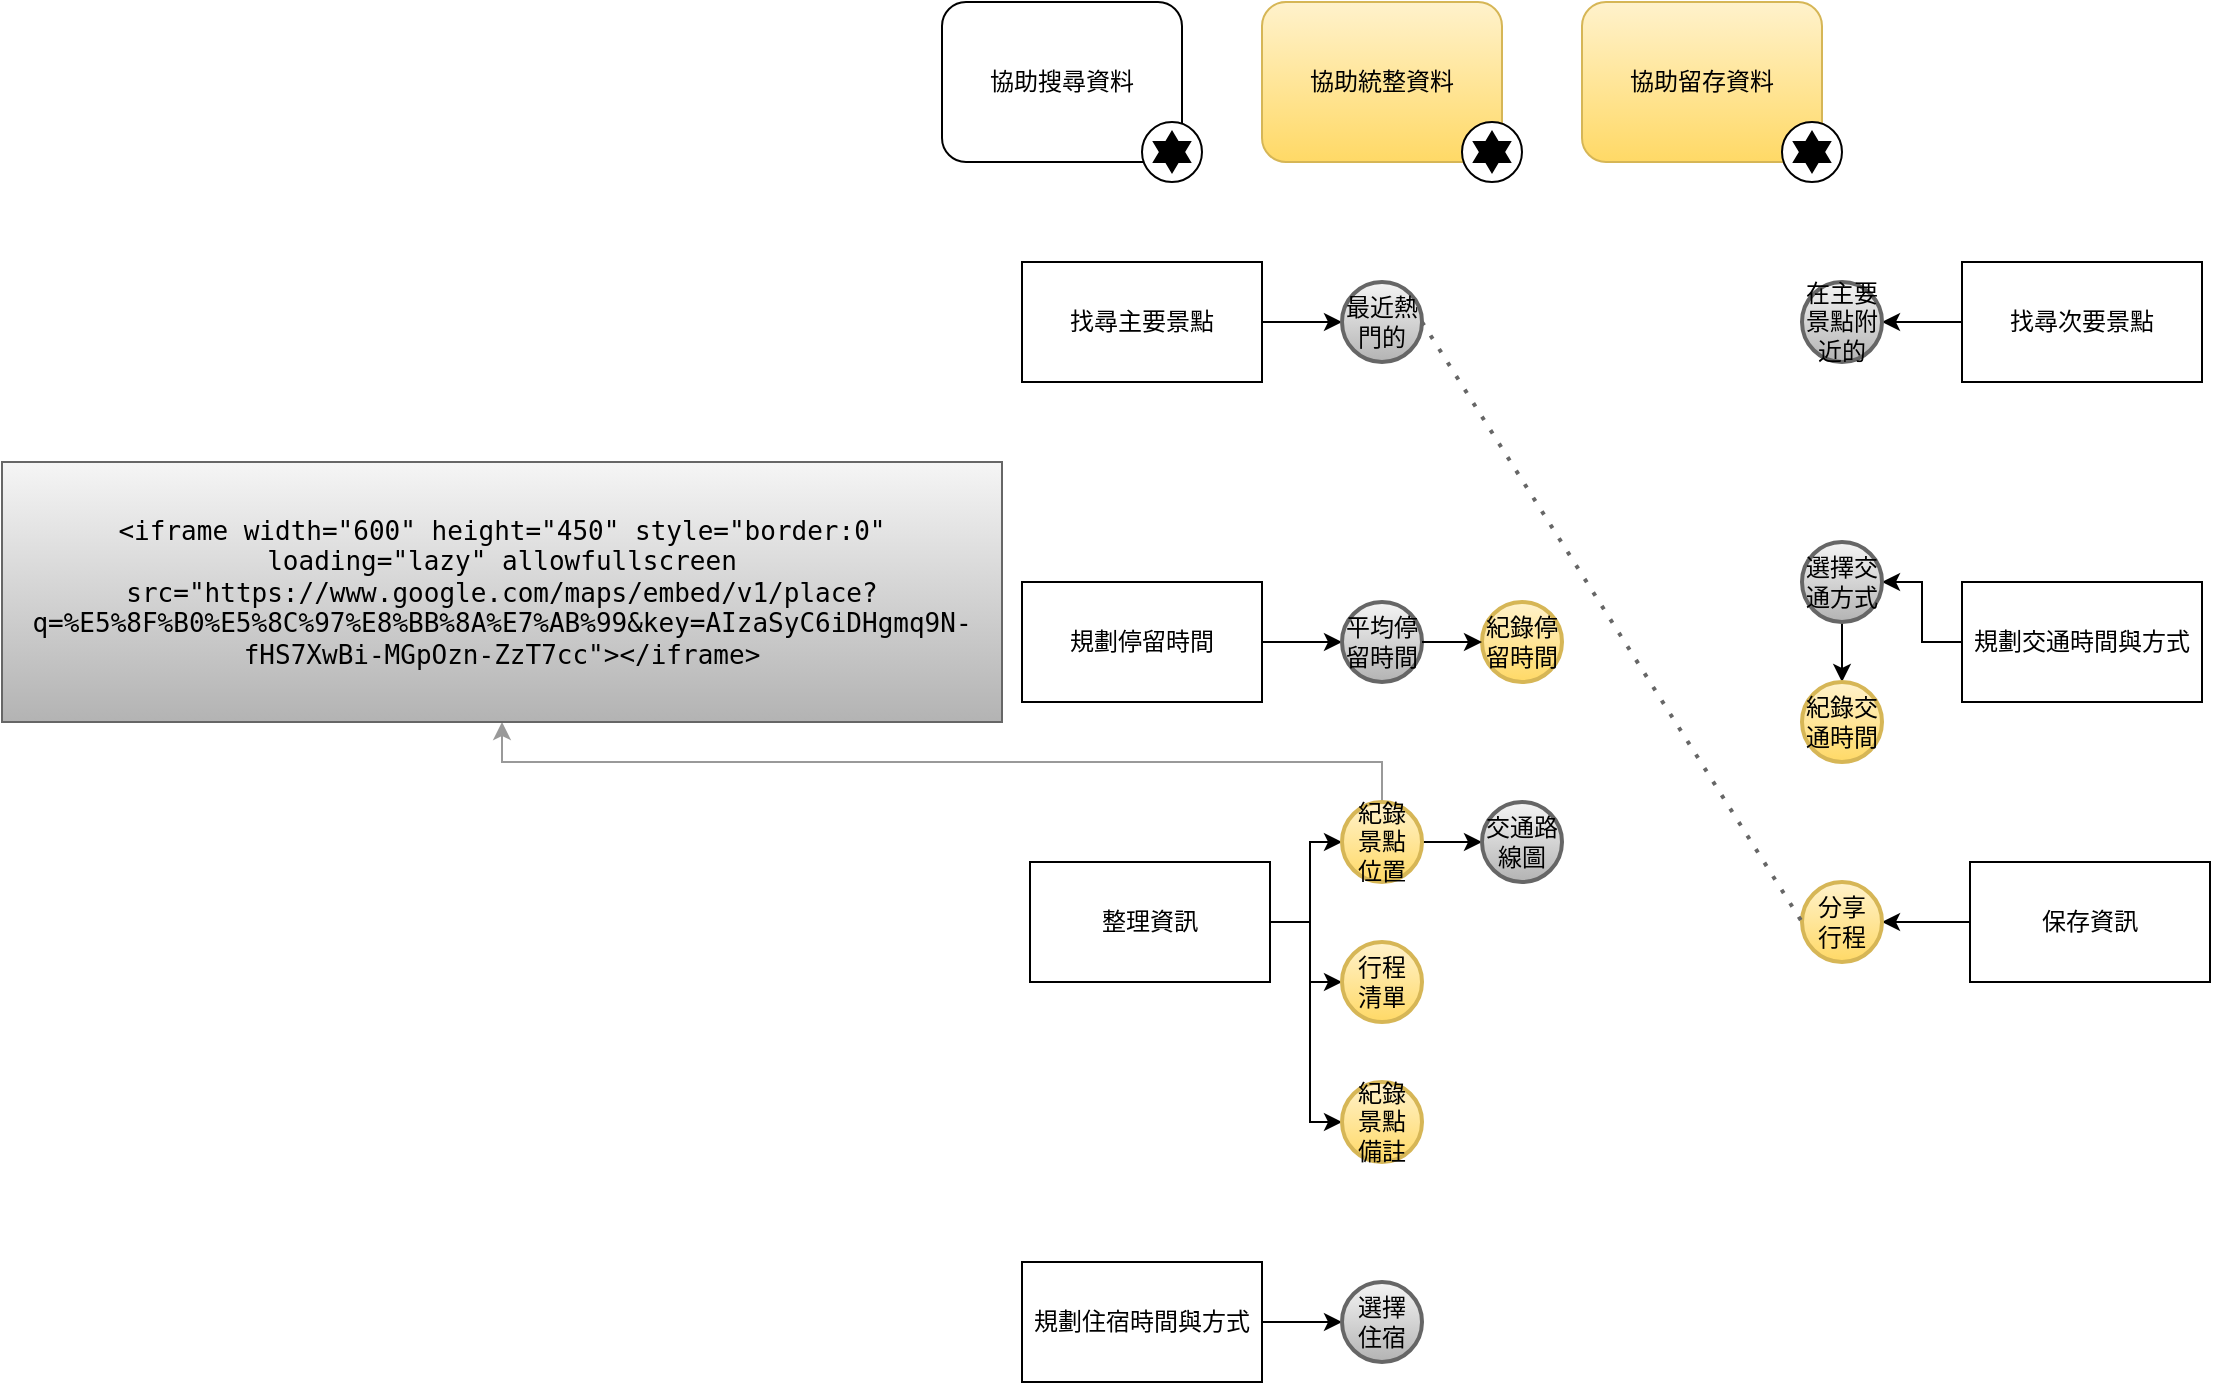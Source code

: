 <mxfile version="14.5.3" type="github">
  <diagram id="CQXvqj19SIkNWi7N2aEj" name="tourist">
    <mxGraphModel dx="2253" dy="803" grid="1" gridSize="10" guides="1" tooltips="1" connect="1" arrows="1" fold="1" page="1" pageScale="1" pageWidth="827" pageHeight="1169" math="0" shadow="0">
      <root>
        <mxCell id="0" />
        <mxCell id="1" parent="0" />
        <mxCell id="wjUkhtjCSzYIzdJLlJuu-33" style="edgeStyle=orthogonalEdgeStyle;rounded=0;orthogonalLoop=1;jettySize=auto;html=1;entryX=0;entryY=0.5;entryDx=0;entryDy=0;entryPerimeter=0;" edge="1" parent="1" source="wjUkhtjCSzYIzdJLlJuu-2" target="wjUkhtjCSzYIzdJLlJuu-32">
          <mxGeometry relative="1" as="geometry">
            <mxPoint x="300" y="170" as="targetPoint" />
          </mxGeometry>
        </mxCell>
        <mxCell id="wjUkhtjCSzYIzdJLlJuu-2" value="找尋主要景點" style="rounded=0;whiteSpace=wrap;html=1;" vertex="1" parent="1">
          <mxGeometry x="150" y="140" width="120" height="60" as="geometry" />
        </mxCell>
        <mxCell id="wjUkhtjCSzYIzdJLlJuu-35" style="edgeStyle=orthogonalEdgeStyle;rounded=0;orthogonalLoop=1;jettySize=auto;html=1;entryX=0;entryY=0.5;entryDx=0;entryDy=0;entryPerimeter=0;" edge="1" parent="1" source="wjUkhtjCSzYIzdJLlJuu-3" target="wjUkhtjCSzYIzdJLlJuu-34">
          <mxGeometry relative="1" as="geometry" />
        </mxCell>
        <mxCell id="wjUkhtjCSzYIzdJLlJuu-3" value="規劃停留時間" style="rounded=0;whiteSpace=wrap;html=1;" vertex="1" parent="1">
          <mxGeometry x="150" y="300" width="120" height="60" as="geometry" />
        </mxCell>
        <mxCell id="wjUkhtjCSzYIzdJLlJuu-38" style="edgeStyle=orthogonalEdgeStyle;rounded=0;orthogonalLoop=1;jettySize=auto;html=1;entryX=1;entryY=0.5;entryDx=0;entryDy=0;entryPerimeter=0;" edge="1" parent="1" source="wjUkhtjCSzYIzdJLlJuu-4" target="wjUkhtjCSzYIzdJLlJuu-36">
          <mxGeometry relative="1" as="geometry" />
        </mxCell>
        <mxCell id="wjUkhtjCSzYIzdJLlJuu-4" value="規劃交通時間與方式" style="rounded=0;whiteSpace=wrap;html=1;" vertex="1" parent="1">
          <mxGeometry x="620" y="300" width="120" height="60" as="geometry" />
        </mxCell>
        <mxCell id="wjUkhtjCSzYIzdJLlJuu-31" style="edgeStyle=orthogonalEdgeStyle;rounded=0;orthogonalLoop=1;jettySize=auto;html=1;entryX=1;entryY=0.5;entryDx=0;entryDy=0;entryPerimeter=0;" edge="1" parent="1" source="wjUkhtjCSzYIzdJLlJuu-5" target="wjUkhtjCSzYIzdJLlJuu-30">
          <mxGeometry relative="1" as="geometry" />
        </mxCell>
        <mxCell id="wjUkhtjCSzYIzdJLlJuu-5" value="找尋次要景點" style="rounded=0;whiteSpace=wrap;html=1;" vertex="1" parent="1">
          <mxGeometry x="620" y="140" width="120" height="60" as="geometry" />
        </mxCell>
        <mxCell id="wjUkhtjCSzYIzdJLlJuu-9" value="" style="group" vertex="1" connectable="0" parent="1">
          <mxGeometry x="110" y="10" width="140" height="100" as="geometry" />
        </mxCell>
        <mxCell id="wjUkhtjCSzYIzdJLlJuu-6" value="協助搜尋資料" style="html=1;whiteSpace=wrap;rounded=1;dropTarget=0;" vertex="1" parent="wjUkhtjCSzYIzdJLlJuu-9">
          <mxGeometry width="120" height="80" as="geometry" />
        </mxCell>
        <mxCell id="wjUkhtjCSzYIzdJLlJuu-8" value="" style="shape=mxgraph.bpmn.shape;html=1;verticalLabelPosition=bottom;labelBackgroundColor=#ffffff;verticalAlign=top;align=center;perimeter=ellipsePerimeter;outlineConnect=0;outline=standard;symbol=star;" vertex="1" parent="wjUkhtjCSzYIzdJLlJuu-9">
          <mxGeometry x="100" y="60" width="30" height="30" as="geometry" />
        </mxCell>
        <mxCell id="wjUkhtjCSzYIzdJLlJuu-10" value="" style="group;fillColor=none;" vertex="1" connectable="0" parent="1">
          <mxGeometry x="270" y="10" width="140" height="100" as="geometry" />
        </mxCell>
        <mxCell id="wjUkhtjCSzYIzdJLlJuu-11" value="協助統整資料" style="html=1;whiteSpace=wrap;rounded=1;dropTarget=0;gradientColor=#ffd966;fillColor=#fff2cc;strokeColor=#d6b656;" vertex="1" parent="wjUkhtjCSzYIzdJLlJuu-10">
          <mxGeometry width="120" height="80" as="geometry" />
        </mxCell>
        <mxCell id="wjUkhtjCSzYIzdJLlJuu-12" value="" style="shape=mxgraph.bpmn.shape;html=1;verticalLabelPosition=bottom;labelBackgroundColor=#ffffff;verticalAlign=top;align=center;perimeter=ellipsePerimeter;outlineConnect=0;outline=standard;symbol=star;" vertex="1" parent="wjUkhtjCSzYIzdJLlJuu-10">
          <mxGeometry x="100" y="60" width="30" height="30" as="geometry" />
        </mxCell>
        <mxCell id="wjUkhtjCSzYIzdJLlJuu-13" value="" style="group;fillColor=none;" vertex="1" connectable="0" parent="1">
          <mxGeometry x="430" y="10" width="140" height="100" as="geometry" />
        </mxCell>
        <mxCell id="wjUkhtjCSzYIzdJLlJuu-14" value="協助留存資料" style="html=1;whiteSpace=wrap;rounded=1;dropTarget=0;gradientColor=#ffd966;fillColor=#fff2cc;strokeColor=#d6b656;" vertex="1" parent="wjUkhtjCSzYIzdJLlJuu-13">
          <mxGeometry width="120" height="80" as="geometry" />
        </mxCell>
        <mxCell id="wjUkhtjCSzYIzdJLlJuu-15" value="" style="shape=mxgraph.bpmn.shape;html=1;verticalLabelPosition=bottom;labelBackgroundColor=#ffffff;verticalAlign=top;align=center;perimeter=ellipsePerimeter;outlineConnect=0;outline=standard;symbol=star;" vertex="1" parent="wjUkhtjCSzYIzdJLlJuu-13">
          <mxGeometry x="100" y="60" width="30" height="30" as="geometry" />
        </mxCell>
        <mxCell id="wjUkhtjCSzYIzdJLlJuu-41" style="edgeStyle=orthogonalEdgeStyle;rounded=0;orthogonalLoop=1;jettySize=auto;html=1;entryX=0;entryY=0.5;entryDx=0;entryDy=0;entryPerimeter=0;" edge="1" parent="1" source="wjUkhtjCSzYIzdJLlJuu-26" target="wjUkhtjCSzYIzdJLlJuu-40">
          <mxGeometry relative="1" as="geometry" />
        </mxCell>
        <mxCell id="wjUkhtjCSzYIzdJLlJuu-43" style="edgeStyle=orthogonalEdgeStyle;rounded=0;orthogonalLoop=1;jettySize=auto;html=1;entryX=0;entryY=0.5;entryDx=0;entryDy=0;entryPerimeter=0;" edge="1" parent="1" source="wjUkhtjCSzYIzdJLlJuu-26" target="wjUkhtjCSzYIzdJLlJuu-42">
          <mxGeometry relative="1" as="geometry" />
        </mxCell>
        <mxCell id="wjUkhtjCSzYIzdJLlJuu-53" style="edgeStyle=orthogonalEdgeStyle;rounded=0;orthogonalLoop=1;jettySize=auto;html=1;entryX=0;entryY=0.5;entryDx=0;entryDy=0;entryPerimeter=0;" edge="1" parent="1" source="wjUkhtjCSzYIzdJLlJuu-26" target="wjUkhtjCSzYIzdJLlJuu-52">
          <mxGeometry relative="1" as="geometry">
            <Array as="points">
              <mxPoint x="294" y="470" />
              <mxPoint x="294" y="570" />
            </Array>
          </mxGeometry>
        </mxCell>
        <mxCell id="wjUkhtjCSzYIzdJLlJuu-26" value="整理資訊" style="rounded=0;whiteSpace=wrap;html=1;" vertex="1" parent="1">
          <mxGeometry x="154" y="440" width="120" height="60" as="geometry" />
        </mxCell>
        <mxCell id="wjUkhtjCSzYIzdJLlJuu-45" value="" style="edgeStyle=orthogonalEdgeStyle;rounded=0;orthogonalLoop=1;jettySize=auto;html=1;" edge="1" parent="1" source="wjUkhtjCSzYIzdJLlJuu-27" target="wjUkhtjCSzYIzdJLlJuu-44">
          <mxGeometry relative="1" as="geometry" />
        </mxCell>
        <mxCell id="wjUkhtjCSzYIzdJLlJuu-27" value="保存資訊" style="rounded=0;whiteSpace=wrap;html=1;" vertex="1" parent="1">
          <mxGeometry x="624" y="440" width="120" height="60" as="geometry" />
        </mxCell>
        <mxCell id="wjUkhtjCSzYIzdJLlJuu-30" value="在主要景點附近的" style="strokeWidth=2;html=1;shape=mxgraph.flowchart.start_2;whiteSpace=wrap;gradientColor=#b3b3b3;fillColor=#f5f5f5;strokeColor=#666666;" vertex="1" parent="1">
          <mxGeometry x="540" y="150" width="40" height="40" as="geometry" />
        </mxCell>
        <mxCell id="wjUkhtjCSzYIzdJLlJuu-32" value="最近熱門的" style="strokeWidth=2;html=1;shape=mxgraph.flowchart.start_2;whiteSpace=wrap;gradientColor=#b3b3b3;fillColor=#f5f5f5;strokeColor=#666666;" vertex="1" parent="1">
          <mxGeometry x="310" y="150" width="40" height="40" as="geometry" />
        </mxCell>
        <mxCell id="wjUkhtjCSzYIzdJLlJuu-34" value="平均停留時間" style="strokeWidth=2;html=1;shape=mxgraph.flowchart.start_2;whiteSpace=wrap;gradientColor=#b3b3b3;fillColor=#f5f5f5;strokeColor=#666666;" vertex="1" parent="1">
          <mxGeometry x="310" y="310" width="40" height="40" as="geometry" />
        </mxCell>
        <mxCell id="wjUkhtjCSzYIzdJLlJuu-39" style="edgeStyle=orthogonalEdgeStyle;rounded=0;orthogonalLoop=1;jettySize=auto;html=1;exitX=0.5;exitY=1;exitDx=0;exitDy=0;exitPerimeter=0;entryX=0.5;entryY=0;entryDx=0;entryDy=0;entryPerimeter=0;" edge="1" parent="1" source="wjUkhtjCSzYIzdJLlJuu-36" target="wjUkhtjCSzYIzdJLlJuu-37">
          <mxGeometry relative="1" as="geometry" />
        </mxCell>
        <mxCell id="wjUkhtjCSzYIzdJLlJuu-36" value="選擇交通方式" style="strokeWidth=2;html=1;shape=mxgraph.flowchart.start_2;whiteSpace=wrap;gradientColor=#b3b3b3;fillColor=#f5f5f5;strokeColor=#666666;" vertex="1" parent="1">
          <mxGeometry x="540" y="280" width="40" height="40" as="geometry" />
        </mxCell>
        <mxCell id="wjUkhtjCSzYIzdJLlJuu-37" value="紀錄交通時間" style="strokeWidth=2;html=1;shape=mxgraph.flowchart.start_2;whiteSpace=wrap;gradientColor=#ffd966;fillColor=#fff2cc;strokeColor=#d6b656;" vertex="1" parent="1">
          <mxGeometry x="540" y="350" width="40" height="40" as="geometry" />
        </mxCell>
        <mxCell id="wjUkhtjCSzYIzdJLlJuu-51" style="edgeStyle=orthogonalEdgeStyle;rounded=0;orthogonalLoop=1;jettySize=auto;html=1;" edge="1" parent="1" source="wjUkhtjCSzYIzdJLlJuu-40" target="wjUkhtjCSzYIzdJLlJuu-50">
          <mxGeometry relative="1" as="geometry" />
        </mxCell>
        <mxCell id="wjUkhtjCSzYIzdJLlJuu-54" style="edgeStyle=orthogonalEdgeStyle;rounded=0;orthogonalLoop=1;jettySize=auto;html=1;entryX=0.5;entryY=1;entryDx=0;entryDy=0;strokeColor=#999999;" edge="1" parent="1" source="wjUkhtjCSzYIzdJLlJuu-40" target="wjUkhtjCSzYIzdJLlJuu-55">
          <mxGeometry relative="1" as="geometry">
            <mxPoint x="-50" y="380" as="targetPoint" />
            <Array as="points">
              <mxPoint x="330" y="390" />
              <mxPoint x="-110" y="390" />
            </Array>
          </mxGeometry>
        </mxCell>
        <mxCell id="wjUkhtjCSzYIzdJLlJuu-40" value="紀錄&lt;br&gt;景點&lt;br&gt;位置" style="strokeWidth=2;html=1;shape=mxgraph.flowchart.start_2;whiteSpace=wrap;gradientColor=#ffd966;fillColor=#fff2cc;strokeColor=#d6b656;" vertex="1" parent="1">
          <mxGeometry x="310" y="410" width="40" height="40" as="geometry" />
        </mxCell>
        <mxCell id="wjUkhtjCSzYIzdJLlJuu-42" value="行程&lt;br&gt;清單" style="strokeWidth=2;html=1;shape=mxgraph.flowchart.start_2;whiteSpace=wrap;gradientColor=#ffd966;fillColor=#fff2cc;strokeColor=#d6b656;" vertex="1" parent="1">
          <mxGeometry x="310" y="480" width="40" height="40" as="geometry" />
        </mxCell>
        <mxCell id="wjUkhtjCSzYIzdJLlJuu-44" value="分享&lt;br&gt;行程" style="strokeWidth=2;html=1;shape=mxgraph.flowchart.start_2;whiteSpace=wrap;gradientColor=#ffd966;fillColor=#fff2cc;strokeColor=#d6b656;" vertex="1" parent="1">
          <mxGeometry x="540" y="450" width="40" height="40" as="geometry" />
        </mxCell>
        <mxCell id="wjUkhtjCSzYIzdJLlJuu-46" value="紀錄停留時間" style="strokeWidth=2;html=1;shape=mxgraph.flowchart.start_2;whiteSpace=wrap;gradientColor=#ffd966;fillColor=#fff2cc;strokeColor=#d6b656;" vertex="1" parent="1">
          <mxGeometry x="380" y="310" width="40" height="40" as="geometry" />
        </mxCell>
        <mxCell id="wjUkhtjCSzYIzdJLlJuu-47" style="edgeStyle=orthogonalEdgeStyle;rounded=0;orthogonalLoop=1;jettySize=auto;html=1;entryX=0;entryY=0.5;entryDx=0;entryDy=0;entryPerimeter=0;exitX=1;exitY=0.5;exitDx=0;exitDy=0;exitPerimeter=0;" edge="1" parent="1" source="wjUkhtjCSzYIzdJLlJuu-34" target="wjUkhtjCSzYIzdJLlJuu-46">
          <mxGeometry relative="1" as="geometry">
            <mxPoint x="280" y="340" as="sourcePoint" />
            <mxPoint x="320" y="340" as="targetPoint" />
          </mxGeometry>
        </mxCell>
        <mxCell id="wjUkhtjCSzYIzdJLlJuu-48" value="" style="endArrow=none;dashed=1;html=1;dashPattern=1 3;strokeWidth=2;entryX=0;entryY=0.5;entryDx=0;entryDy=0;entryPerimeter=0;exitX=1;exitY=0.5;exitDx=0;exitDy=0;exitPerimeter=0;gradientColor=#b3b3b3;fillColor=#f5f5f5;strokeColor=#666666;" edge="1" parent="1" source="wjUkhtjCSzYIzdJLlJuu-32" target="wjUkhtjCSzYIzdJLlJuu-44">
          <mxGeometry width="50" height="50" relative="1" as="geometry">
            <mxPoint x="390" y="640" as="sourcePoint" />
            <mxPoint x="440" y="590" as="targetPoint" />
          </mxGeometry>
        </mxCell>
        <mxCell id="wjUkhtjCSzYIzdJLlJuu-50" value="交通路線圖" style="strokeWidth=2;html=1;shape=mxgraph.flowchart.start_2;whiteSpace=wrap;gradientColor=#b3b3b3;fillColor=#f5f5f5;strokeColor=#666666;" vertex="1" parent="1">
          <mxGeometry x="380" y="410" width="40" height="40" as="geometry" />
        </mxCell>
        <mxCell id="wjUkhtjCSzYIzdJLlJuu-52" value="紀錄&lt;br&gt;景點&lt;br&gt;備註" style="strokeWidth=2;html=1;shape=mxgraph.flowchart.start_2;whiteSpace=wrap;gradientColor=#ffd966;fillColor=#fff2cc;strokeColor=#d6b656;" vertex="1" parent="1">
          <mxGeometry x="310" y="550" width="40" height="40" as="geometry" />
        </mxCell>
        <mxCell id="wjUkhtjCSzYIzdJLlJuu-55" value="&lt;font face=&quot;monospace&quot;&gt;&lt;span style=&quot;font-size: 13px&quot;&gt;&amp;lt;iframe width=&quot;600&quot; height=&quot;450&quot; style=&quot;border:0&quot; loading=&quot;lazy&quot; allowfullscreen src=&quot;https://www.google.com/maps/embed/v1/place?q=%E5%8F%B0%E5%8C%97%E8%BB%8A%E7%AB%99&amp;amp;key=AIzaSyC6iDHgmq9N-fHS7XwBi-MGpOzn-ZzT7cc&quot;&amp;gt;&amp;lt;/iframe&amp;gt;&lt;/span&gt;&lt;/font&gt;" style="rounded=0;whiteSpace=wrap;html=1;strokeColor=#666666;gradientColor=#b3b3b3;fillColor=#f5f5f5;" vertex="1" parent="1">
          <mxGeometry x="-360" y="240" width="500" height="130" as="geometry" />
        </mxCell>
        <mxCell id="wjUkhtjCSzYIzdJLlJuu-60" style="edgeStyle=orthogonalEdgeStyle;rounded=0;orthogonalLoop=1;jettySize=auto;html=1;entryX=0;entryY=0.5;entryDx=0;entryDy=0;entryPerimeter=0;" edge="1" parent="1" source="wjUkhtjCSzYIzdJLlJuu-56" target="wjUkhtjCSzYIzdJLlJuu-58">
          <mxGeometry relative="1" as="geometry" />
        </mxCell>
        <mxCell id="wjUkhtjCSzYIzdJLlJuu-56" value="規劃住宿時間與方式" style="rounded=0;whiteSpace=wrap;html=1;" vertex="1" parent="1">
          <mxGeometry x="150" y="640" width="120" height="60" as="geometry" />
        </mxCell>
        <mxCell id="wjUkhtjCSzYIzdJLlJuu-58" value="選擇&lt;br&gt;住宿" style="strokeWidth=2;html=1;shape=mxgraph.flowchart.start_2;whiteSpace=wrap;gradientColor=#b3b3b3;fillColor=#f5f5f5;strokeColor=#666666;" vertex="1" parent="1">
          <mxGeometry x="310" y="650" width="40" height="40" as="geometry" />
        </mxCell>
      </root>
    </mxGraphModel>
  </diagram>
</mxfile>
